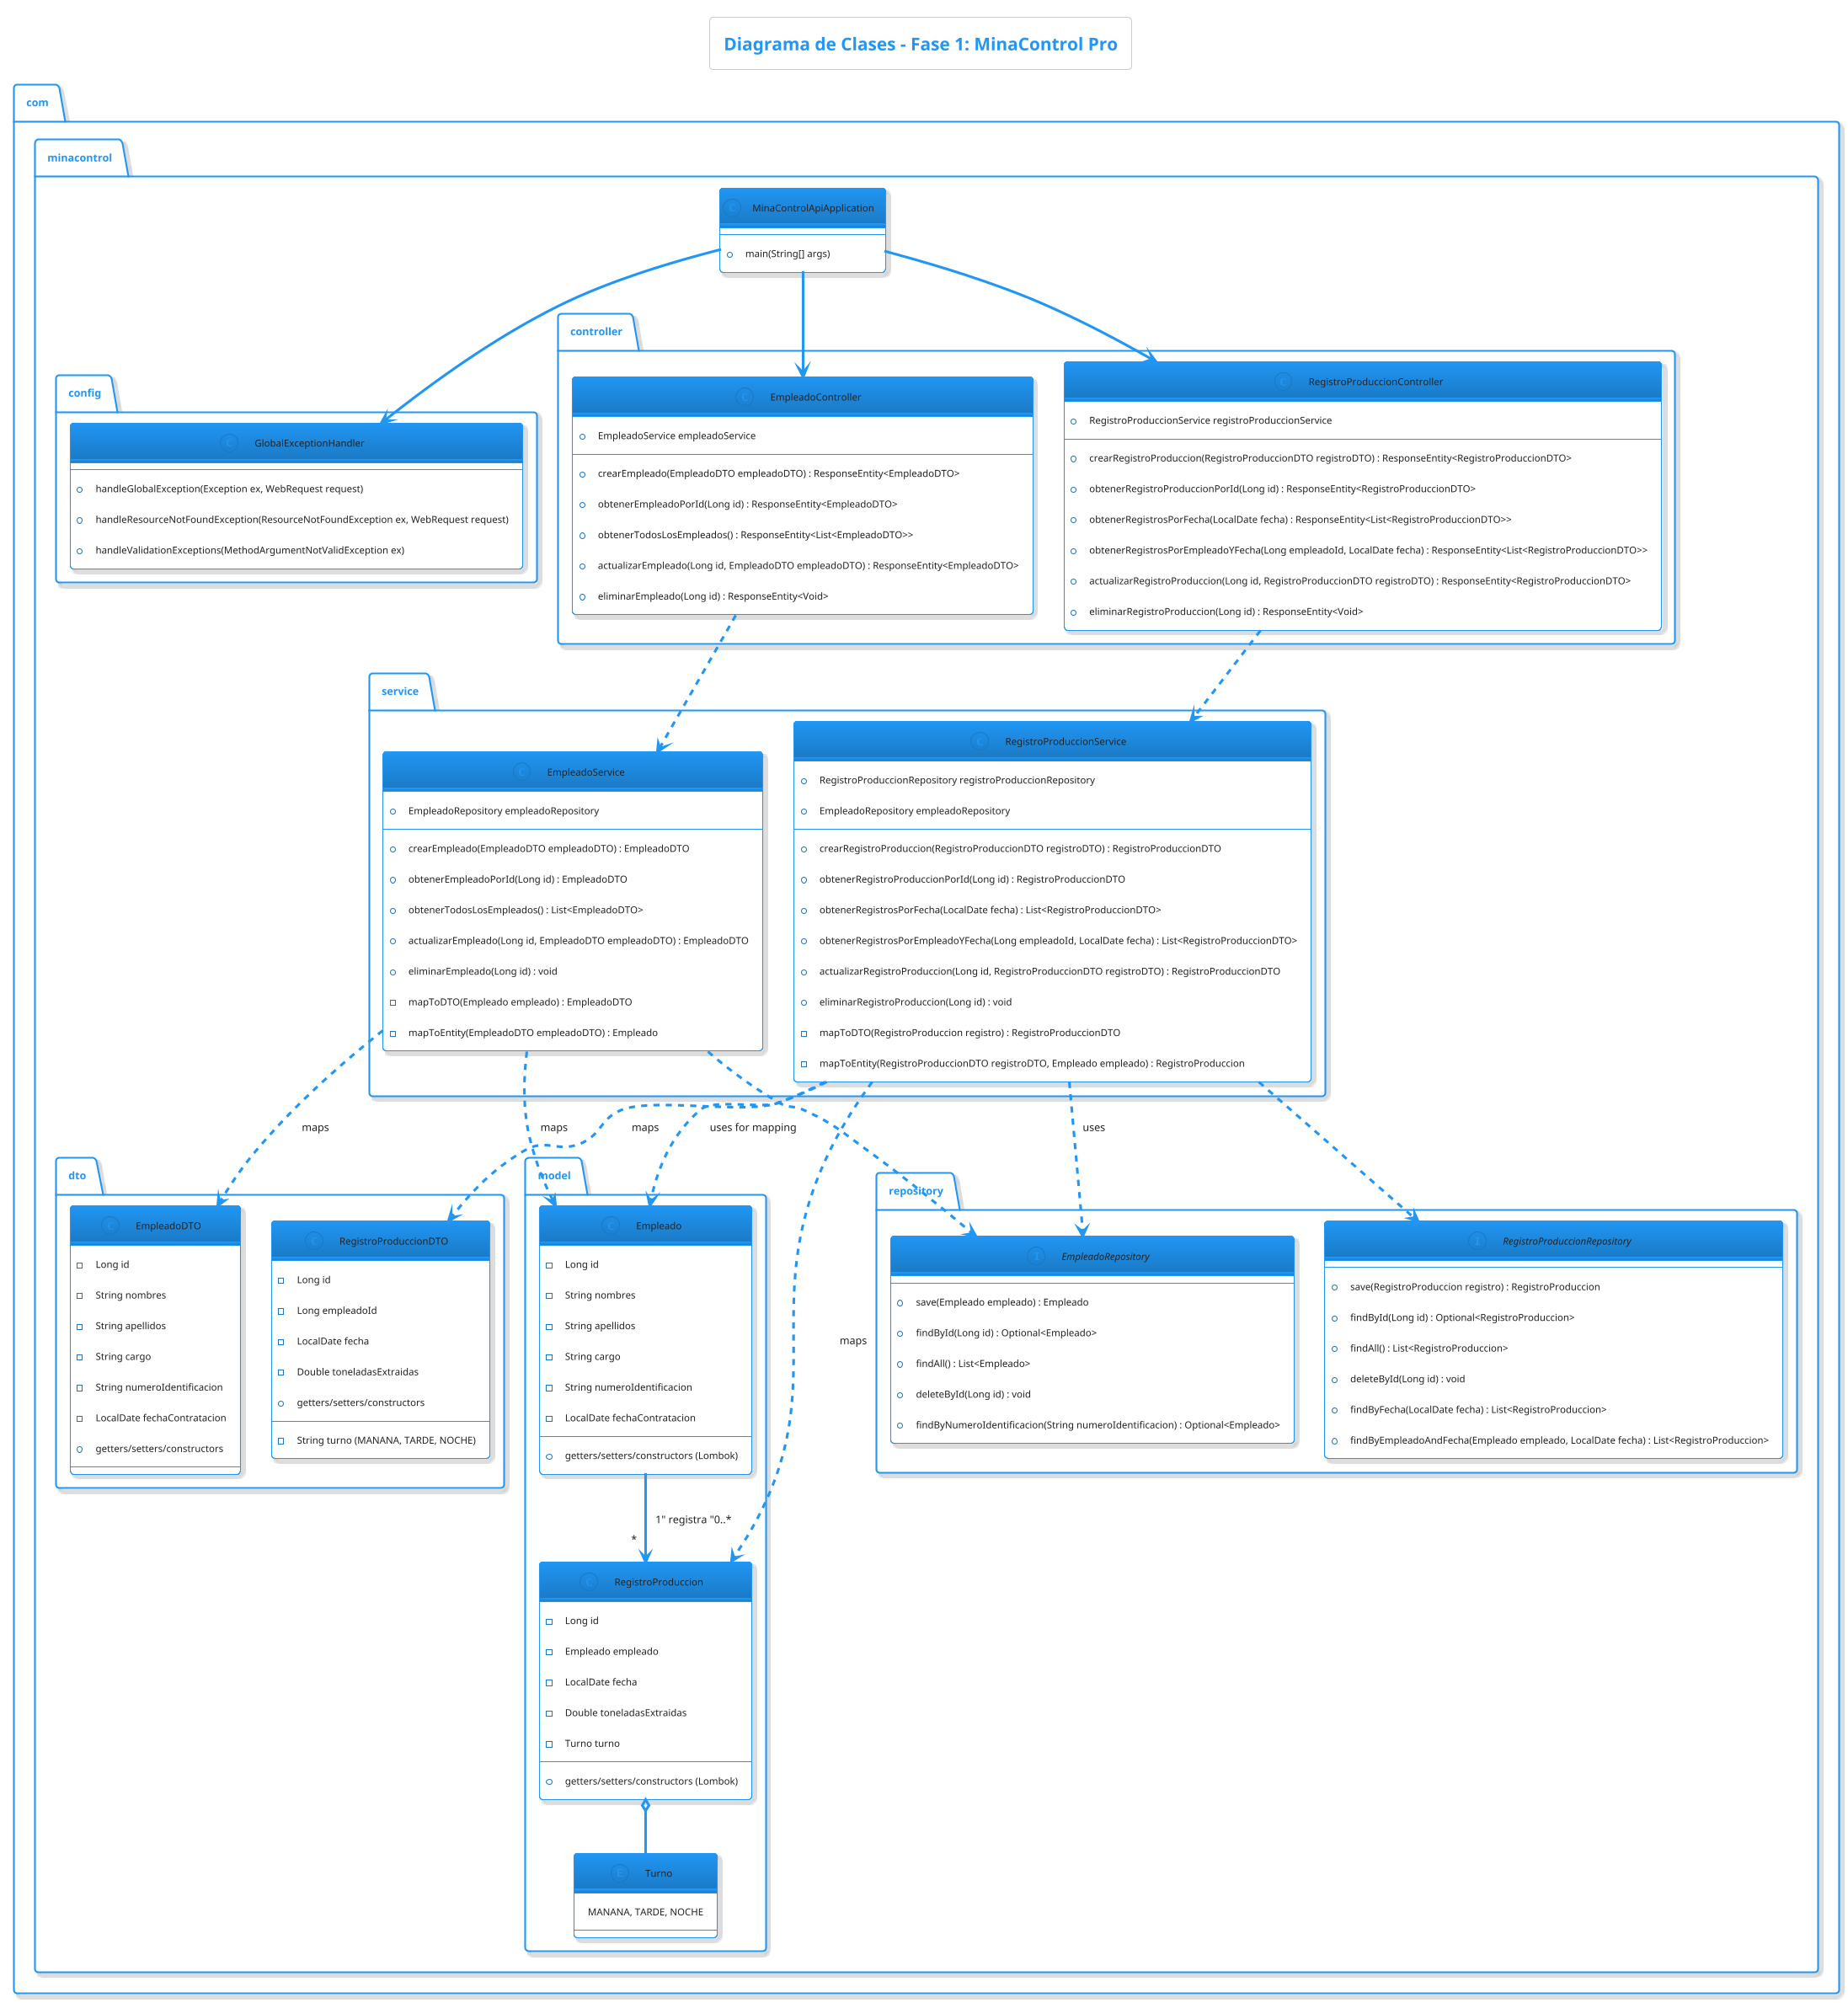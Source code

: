 @startuml class_diagram_fase1
title Diagrama de Clases - Fase 1: MinaControl Pro

!theme materia-outline

package com.minacontrol {

  package config {
    class GlobalExceptionHandler {
      + handleGlobalException(Exception ex, WebRequest request)
      + handleResourceNotFoundException(ResourceNotFoundException ex, WebRequest request)
      + handleValidationExceptions(MethodArgumentNotValidException ex)
    }
  }

  package controller {
    class EmpleadoController {
      + EmpleadoService empleadoService
      + crearEmpleado(EmpleadoDTO empleadoDTO) : ResponseEntity<EmpleadoDTO>
      + obtenerEmpleadoPorId(Long id) : ResponseEntity<EmpleadoDTO>
      + obtenerTodosLosEmpleados() : ResponseEntity<List<EmpleadoDTO>>
      + actualizarEmpleado(Long id, EmpleadoDTO empleadoDTO) : ResponseEntity<EmpleadoDTO>
      + eliminarEmpleado(Long id) : ResponseEntity<Void>
    }

    class RegistroProduccionController {
      + RegistroProduccionService registroProduccionService
      + crearRegistroProduccion(RegistroProduccionDTO registroDTO) : ResponseEntity<RegistroProduccionDTO>
      + obtenerRegistroProduccionPorId(Long id) : ResponseEntity<RegistroProduccionDTO>
      + obtenerRegistrosPorFecha(LocalDate fecha) : ResponseEntity<List<RegistroProduccionDTO>>
      + obtenerRegistrosPorEmpleadoYFecha(Long empleadoId, LocalDate fecha) : ResponseEntity<List<RegistroProduccionDTO>>
      + actualizarRegistroProduccion(Long id, RegistroProduccionDTO registroDTO) : ResponseEntity<RegistroProduccionDTO>
      + eliminarRegistroProduccion(Long id) : ResponseEntity<Void>
    }
  }

  package dto {
    class EmpleadoDTO {
      - Long id
      - String nombres
      - String apellidos
      - String cargo
      - String numeroIdentificacion
      - LocalDate fechaContratacion
      + getters/setters/constructors
    }

    class RegistroProduccionDTO {
      - Long id
      - Long empleadoId
      - LocalDate fecha
      - Double toneladasExtraidas
      - String turno (MANANA, TARDE, NOCHE)
      + getters/setters/constructors
    }
  }

  package model {
    class Empleado {
      - Long id
      - String nombres
      - String apellidos
      - String cargo
      - String numeroIdentificacion
      - LocalDate fechaContratacion
      + getters/setters/constructors (Lombok)
    }

    class RegistroProduccion {
      - Long id
      - Empleado empleado
      - LocalDate fecha
      - Double toneladasExtraidas
      - Turno turno
      + getters/setters/constructors (Lombok)
    }

    enum Turno {
      MANANA, TARDE, NOCHE
    }
  }

  package repository {
    interface EmpleadoRepository {
      + save(Empleado empleado) : Empleado
      + findById(Long id) : Optional<Empleado>
      + findAll() : List<Empleado>
      + deleteById(Long id) : void
      + findByNumeroIdentificacion(String numeroIdentificacion) : Optional<Empleado>
    }

    interface RegistroProduccionRepository {
      + save(RegistroProduccion registro) : RegistroProduccion
      + findById(Long id) : Optional<RegistroProduccion>
      + findAll() : List<RegistroProduccion>
      + deleteById(Long id) : void
      + findByFecha(LocalDate fecha) : List<RegistroProduccion>
      + findByEmpleadoAndFecha(Empleado empleado, LocalDate fecha) : List<RegistroProduccion>
    }
  }

  package service {
    class EmpleadoService {
      + EmpleadoRepository empleadoRepository
      + crearEmpleado(EmpleadoDTO empleadoDTO) : EmpleadoDTO
      + obtenerEmpleadoPorId(Long id) : EmpleadoDTO
      + obtenerTodosLosEmpleados() : List<EmpleadoDTO>
      + actualizarEmpleado(Long id, EmpleadoDTO empleadoDTO) : EmpleadoDTO
      + eliminarEmpleado(Long id) : void
      - mapToDTO(Empleado empleado) : EmpleadoDTO
      - mapToEntity(EmpleadoDTO empleadoDTO) : Empleado
    }

    class RegistroProduccionService {
      + RegistroProduccionRepository registroProduccionRepository
      + EmpleadoRepository empleadoRepository
      + crearRegistroProduccion(RegistroProduccionDTO registroDTO) : RegistroProduccionDTO
      + obtenerRegistroProduccionPorId(Long id) : RegistroProduccionDTO
      + obtenerRegistrosPorFecha(LocalDate fecha) : List<RegistroProduccionDTO>
      + obtenerRegistrosPorEmpleadoYFecha(Long empleadoId, LocalDate fecha) : List<RegistroProduccionDTO>
      + actualizarRegistroProduccion(Long id, RegistroProduccionDTO registroDTO) : RegistroProduccionDTO
      + eliminarRegistroProduccion(Long id) : void
      - mapToDTO(RegistroProduccion registro) : RegistroProduccionDTO
      - mapToEntity(RegistroProduccionDTO registroDTO, Empleado empleado) : RegistroProduccion
    }
  }

  class MinaControlApiApplication {
    + main(String[] args)
  }
}

' Relationships
EmpleadoController ..> EmpleadoService
RegistroProduccionController ..> RegistroProduccionService

EmpleadoService ..> EmpleadoRepository
EmpleadoService ..> EmpleadoDTO : maps
EmpleadoService ..> Empleado : maps

RegistroProduccionService ..> RegistroProduccionRepository
RegistroProduccionService ..> EmpleadoRepository : uses
RegistroProduccionService ..> RegistroProduccionDTO : maps
RegistroProduccionService ..> RegistroProduccion : maps
RegistroProduccionService ..> Empleado : uses for mapping

Empleado --> "*" RegistroProduccion : "1" registra "0..*"
RegistroProduccion o-- Turno

MinaControlApiApplication --> EmpleadoController
MinaControlApiApplication --> RegistroProduccionController
MinaControlApiApplication --> GlobalExceptionHandler

@enduml
